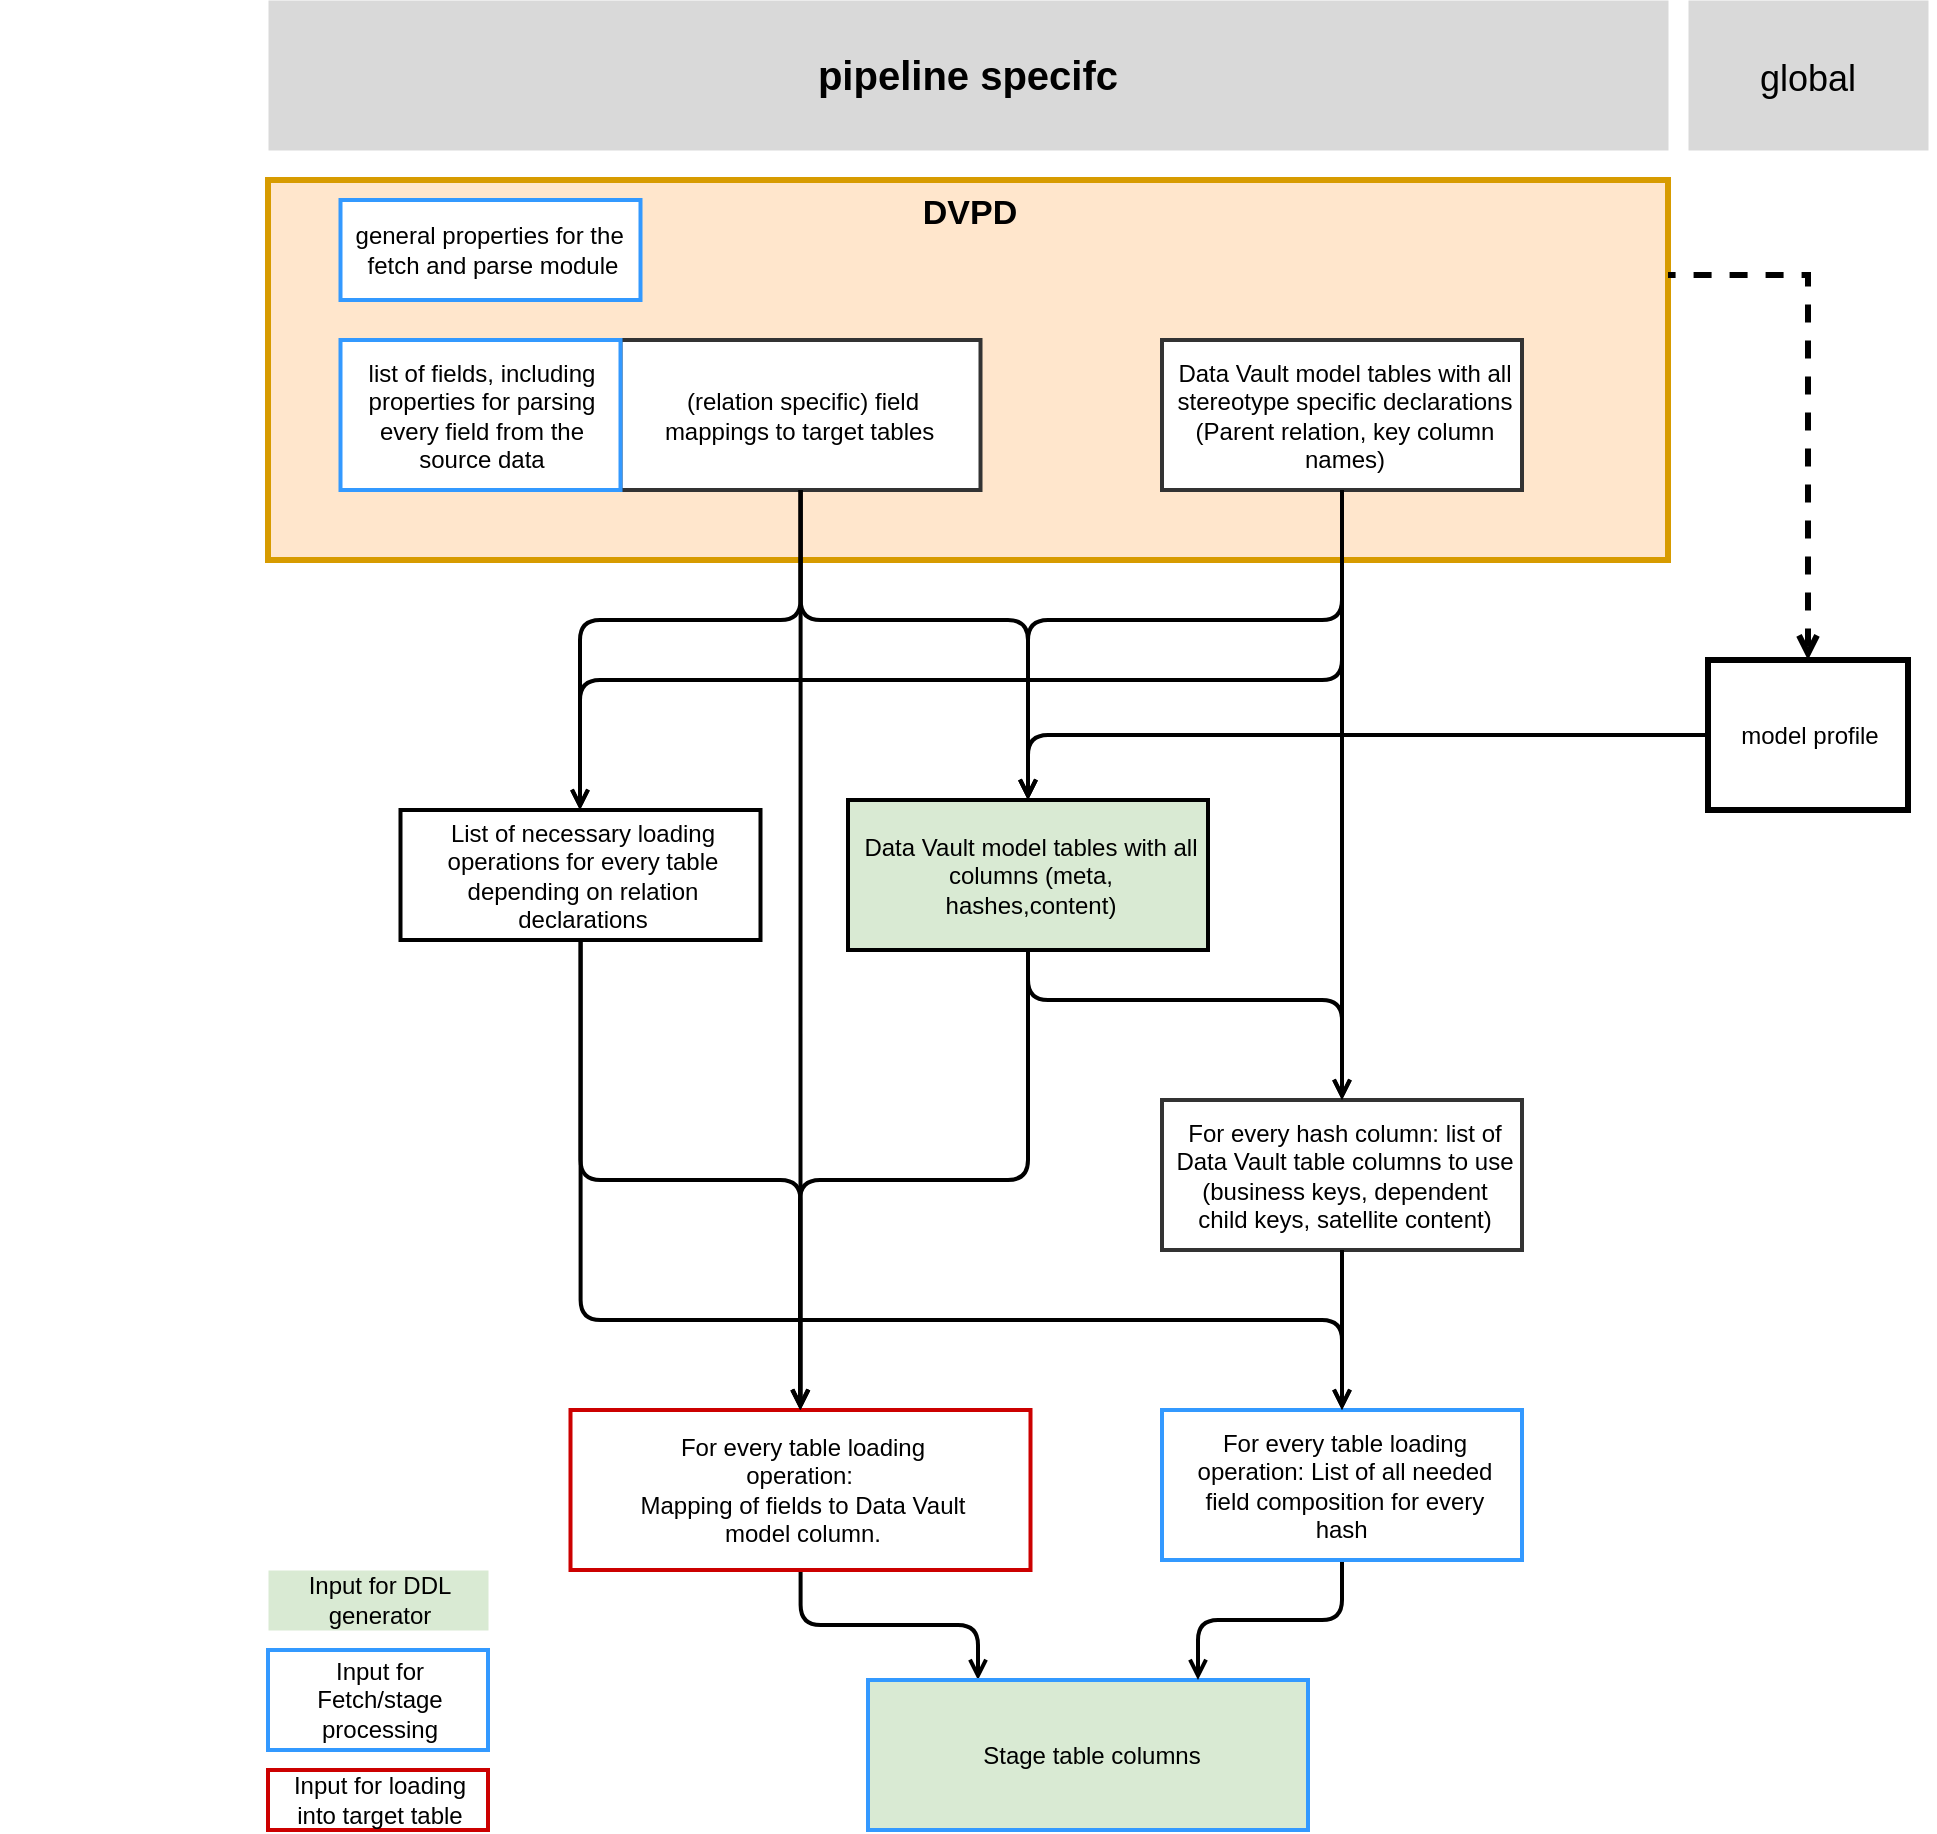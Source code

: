 <mxfile version="21.6.1" type="device">
  <diagram id="vNLIBaDfy6V9ff-0SzCh" name="Seite-1">
    <mxGraphModel dx="1356" dy="868" grid="1" gridSize="10" guides="1" tooltips="1" connect="1" arrows="1" fold="1" page="1" pageScale="1" pageWidth="827" pageHeight="1169" background="#FFFFFF" math="0" shadow="0">
      <root>
        <mxCell id="0" />
        <mxCell id="2" value="Layer 0" parent="0" />
        <mxCell id="3" value="&lt;div style=&quot;width: 93px; height: auto; word-break: break-word; font-size: 17px;&quot;&gt;&lt;div align=&quot;center&quot; style=&quot;font-size: 17px;&quot;&gt;&lt;span style=&quot;font-family: Arial; font-size: 17px; text-decoration: none; line-height: 0;&quot;&gt;&lt;span style=&quot;text-decoration: none; line-height: 14px; font-size: 17px;&quot; class=&quot;&quot;&gt;DVPD&lt;/span&gt;&lt;/span&gt;&lt;/div&gt;&lt;/div&gt;" style="shape=rect;shadow=0;strokeWidth=3;fillColor=#ffe6cc;strokeColor=#d79b00;opacity=100.0;html=1;nl2Br=0;verticalAlign=top;align=center;spacingLeft=2.0;spacingRight=0;whiteSpace=wrap;gliffyId=0;fontSize=17;fontStyle=1" parent="2" vertex="1">
          <mxGeometry x="200" y="160" width="700" height="190" as="geometry" />
        </mxCell>
        <mxCell id="4" value="&lt;div style=&quot;width: 169.8px;height:auto;word-break: break-word;&quot;&gt;&lt;div align=&quot;center&quot;&gt;&lt;font face=&quot;Arial&quot;&gt;(relation specific) field mappings to target tables&amp;nbsp;&lt;/font&gt;&lt;/div&gt;&lt;/div&gt;" style="shape=rect;shadow=0;strokeWidth=2;fillColor=#FFFFFF;strokeColor=#333333;opacity=100.0;html=1;nl2Br=0;verticalAlign=middle;align=center;spacingLeft=3.6;spacingRight=0;whiteSpace=wrap;gliffyId=5;" parent="2" vertex="1">
          <mxGeometry x="376.25" y="240" width="180" height="75" as="geometry" />
        </mxCell>
        <mxCell id="5" value="&lt;div style=&quot;width: 131.4px;height:auto;word-break: break-word;&quot;&gt;&lt;div align=&quot;center&quot;&gt;&lt;span style=&quot;font-family: Arial; font-size: 12px; line-height: 14px;&quot;&gt;list of fields, including properties for parsing every field from the source data&lt;/span&gt;&lt;/div&gt;&lt;/div&gt;" style="shape=rect;shadow=0;strokeWidth=2;fillColor=#FFFFFF;strokeColor=#3399FF;opacity=100.0;html=1;nl2Br=0;verticalAlign=middle;align=center;spacingLeft=2.8;spacingRight=0;whiteSpace=wrap;gliffyId=62;" parent="2" vertex="1">
          <mxGeometry x="236.25" y="240" width="140" height="75" as="geometry" />
        </mxCell>
        <mxCell id="6" value="&lt;div style=&quot;width: 141.0px;height:auto;word-break: break-word;&quot;&gt;&lt;div align=&quot;center&quot;&gt;&lt;span style=&quot;font-family: Arial; font-size: 12px; line-height: 14px;&quot;&gt;general properties for the&amp;nbsp; fetch and parse module&lt;/span&gt;&lt;/div&gt;&lt;/div&gt;" style="shape=rect;shadow=0;strokeWidth=2;fillColor=#FFFFFF;strokeColor=#3399FF;opacity=100.0;html=1;nl2Br=0;verticalAlign=middle;align=center;spacingLeft=3.0;spacingRight=0;whiteSpace=wrap;gliffyId=67;" parent="2" vertex="1">
          <mxGeometry x="236.25" y="170" width="150" height="50" as="geometry" />
        </mxCell>
        <mxCell id="7" value="&lt;div style=&quot;width: 169.8px;height:auto;word-break: break-word;&quot;&gt;&lt;div align=&quot;center&quot;&gt;&lt;font face=&quot;Arial&quot;&gt;Data Vault model tables with all stereotype specific declarations (Parent relation, key column names)&lt;/font&gt;&lt;/div&gt;&lt;/div&gt;" style="shape=rect;shadow=0;strokeWidth=2;fillColor=#FFFFFF;strokeColor=#333333;opacity=100.0;html=1;nl2Br=0;verticalAlign=middle;align=center;spacingLeft=3.6;spacingRight=0;whiteSpace=wrap;gliffyId=7;" parent="2" vertex="1">
          <mxGeometry x="647" y="240" width="180" height="75" as="geometry" />
        </mxCell>
        <mxCell id="8" value="&lt;div style=&quot;width: 169.8px;height:auto;word-break: break-word;&quot;&gt;&lt;div align=&quot;center&quot;&gt;&lt;font face=&quot;Arial&quot;&gt;Data Vault model tables with all columns (meta, hashes,content)&lt;/font&gt;&lt;/div&gt;&lt;/div&gt;" style="shape=rect;shadow=0;strokeWidth=2;fillColor=#d9ead3;strokeColor=#000000;opacity=100.0;html=1;nl2Br=0;verticalAlign=middle;align=center;spacingLeft=3.6;spacingRight=0;whiteSpace=wrap;gliffyId=13;" parent="2" vertex="1">
          <mxGeometry x="490" y="470" width="180" height="75" as="geometry" />
        </mxCell>
        <mxCell id="9" value="&lt;div style=&quot;width: 102.6px;height:auto;word-break: break-word;&quot;&gt;&lt;div align=&quot;center&quot;&gt;&lt;span style=&quot;font-family: Arial; font-size: 12px; line-height: 14px;&quot;&gt;Input for DDL generator&lt;span style=&quot;text-decoration: none; line-height: normal;&quot;&gt;&lt;br&gt;&lt;/span&gt;&lt;/span&gt;&lt;/div&gt;&lt;/div&gt;" style="shape=rect;shadow=0;strokeWidth=0;strokeColor=none;fillColor=#d9ead3;opacity=100.0;html=1;nl2Br=0;verticalAlign=middle;align=center;spacingLeft=2.2;spacingRight=0;whiteSpace=wrap;gliffyId=51;" parent="2" vertex="1">
          <mxGeometry x="200" y="855" width="110" height="30" as="geometry" />
        </mxCell>
        <mxCell id="10" value="&lt;div style=&quot;width: 102.6px;height:auto;word-break: break-word;&quot;&gt;&lt;div align=&quot;center&quot;&gt;&lt;span style=&quot;font-family: Arial; font-size: 12px; line-height: 14px;&quot;&gt;Input for Fetch/stage processing&lt;span style=&quot;text-decoration: none; line-height: normal;&quot;&gt;&lt;br&gt;&lt;/span&gt;&lt;/span&gt;&lt;/div&gt;&lt;/div&gt;" style="shape=rect;shadow=0;strokeWidth=2;fillColor=#FFFFFF;strokeColor=#3399FF;opacity=100.0;html=1;nl2Br=0;verticalAlign=middle;align=center;spacingLeft=2.2;spacingRight=0;whiteSpace=wrap;gliffyId=53;" parent="2" vertex="1">
          <mxGeometry x="200" y="895" width="110" height="50" as="geometry" />
        </mxCell>
        <mxCell id="11" value="&lt;div style=&quot;width: 966.6px;height:auto;word-break: break-word;&quot;&gt;&lt;div align=&quot;center&quot;&gt;&lt;span style=&quot;font-family: Arial; font-size: 20px; text-decoration: none; font-weight: bold; line-height: 0;&quot;&gt;&lt;span style=&quot;text-decoration: none; line-height: 22.75px;&quot;&gt;pipeline specifc&lt;/span&gt;&lt;/span&gt;&lt;/div&gt;&lt;/div&gt;" style="shape=rect;shadow=0;strokeWidth=0;strokeColor=none;fillColor=#d9d9d9;opacity=100.0;rotation=0;html=1;nl2Br=0;verticalAlign=middle;align=center;spacingLeft=0;spacingRight=0;whiteSpace=wrap;gliffyId=65;" parent="2" vertex="1">
          <mxGeometry x="200" y="70" width="700" height="75" as="geometry" />
        </mxCell>
        <mxCell id="12" value="&lt;div style=&quot;width: 102.6px;height:auto;word-break: break-word;&quot;&gt;&lt;div align=&quot;center&quot;&gt;&lt;span style=&quot;font-family: Arial; font-size: 12px; line-height: 14px;&quot;&gt;Input for loading into target table&lt;span style=&quot;text-decoration: none; line-height: normal;&quot;&gt;&lt;br&gt;&lt;/span&gt;&lt;/span&gt;&lt;/div&gt;&lt;/div&gt;" style="shape=rect;shadow=0;strokeWidth=2;fillColor=#FFFFFF;strokeColor=#CC0000;opacity=100.0;html=1;nl2Br=0;verticalAlign=middle;align=center;spacingLeft=2.2;spacingRight=0;whiteSpace=wrap;gliffyId=57;" parent="2" vertex="1">
          <mxGeometry x="200" y="955" width="110" height="30" as="geometry" />
        </mxCell>
        <mxCell id="13" value="&lt;div style=&quot;width: 169.8px;height:auto;word-break: break-word;&quot;&gt;&lt;div align=&quot;center&quot;&gt;&lt;span style=&quot;font-family: Arial; font-size: 12px; text-decoration: none; line-height: 0;&quot;&gt;&lt;span style=&quot;text-decoration: none; line-height: 14px;&quot;&gt;For every hash column: list of Data Vault table columns to use&lt;/span&gt;&lt;/span&gt;&lt;/div&gt;&lt;div align=&quot;center&quot;&gt;&lt;span style=&quot;font-family: Arial; font-size: 12px; text-decoration: none; line-height: 0;&quot;&gt;&lt;span style=&quot;text-decoration: none; line-height: 14px;&quot;&gt;(business keys, dependent child keys, satellite content)&lt;/span&gt;&lt;/span&gt;&lt;/div&gt;&lt;/div&gt;" style="shape=rect;shadow=0;strokeWidth=2;fillColor=#FFFFFF;strokeColor=#333333;opacity=100.0;html=1;nl2Br=0;verticalAlign=middle;align=center;spacingLeft=3.6;spacingRight=0;whiteSpace=wrap;gliffyId=17;" parent="2" vertex="1">
          <mxGeometry x="647" y="620" width="180" height="75" as="geometry" />
        </mxCell>
        <mxCell id="14" value="&lt;div style=&quot;width: 169.8px;height:auto;word-break: break-word;&quot;&gt;&lt;div align=&quot;center&quot;&gt;&lt;span style=&quot;font-family: Arial; font-size: 12px; text-decoration: none; line-height: 0;&quot;&gt;&lt;span style=&quot;text-decoration: none; line-height: 14px;&quot;&gt;List of necessary loading operations for every table depending on relation&lt;/span&gt;&lt;/span&gt;&lt;/div&gt;&lt;div align=&quot;center&quot;&gt;&lt;span style=&quot;font-family: Arial; font-size: 12px; text-decoration: none; line-height: 0;&quot;&gt;&lt;span style=&quot;text-decoration: none; line-height: 14px;&quot;&gt;declarations&lt;/span&gt;&lt;/span&gt;&lt;/div&gt;&lt;/div&gt;" style="shape=rect;shadow=0;strokeWidth=2;fillColor=#FFFFFF;strokeColor=#000000;opacity=100.0;html=1;nl2Br=0;verticalAlign=middle;align=center;spacingLeft=3.6;spacingRight=0;whiteSpace=wrap;gliffyId=24;" parent="2" vertex="1">
          <mxGeometry x="266.25" y="475" width="180" height="65" as="geometry" />
        </mxCell>
        <mxCell id="Gl26JLkWMYPqlJ2-tYro-34" style="edgeStyle=orthogonalEdgeStyle;shape=filledEdge;rounded=1;orthogonalLoop=1;jettySize=auto;html=1;entryX=0.25;entryY=0;entryDx=0;entryDy=0;labelBackgroundColor=default;strokeColor=#000000;strokeWidth=2;fontFamily=Helvetica;fontSize=11;fontColor=default;startArrow=none;startFill=0;endArrow=open;endFill=0;startSize=6;endSize=6;fillColor=none;" parent="2" source="15" target="16" edge="1">
          <mxGeometry relative="1" as="geometry" />
        </mxCell>
        <mxCell id="15" value="&lt;div style=&quot;width: 169.8px;height:auto;word-break: break-word;&quot;&gt;&lt;div align=&quot;center&quot;&gt;&lt;span style=&quot;font-family: Arial; font-size: 12px; text-decoration: none; line-height: 0;&quot;&gt;&lt;span style=&quot;text-decoration: none; line-height: 14px;&quot;&gt;For every table loading operation:&amp;nbsp;&lt;/span&gt;&lt;/span&gt;&lt;/div&gt;&lt;div align=&quot;center&quot;&gt;&lt;span style=&quot;font-family: Arial; font-size: 12px; text-decoration: none; line-height: 0;&quot;&gt;&lt;span style=&quot;text-decoration: none; line-height: 14px;&quot;&gt;Mapping of fields to Data Vault model column.&lt;/span&gt;&lt;/span&gt;&lt;/div&gt;&lt;/div&gt;" style="shape=rect;shadow=0;strokeWidth=2;fillColor=#FFFFFF;strokeColor=#CC0000;opacity=100.0;html=1;nl2Br=0;verticalAlign=middle;align=center;spacingLeft=3.6;spacingRight=0;whiteSpace=wrap;gliffyId=31;" parent="2" vertex="1">
          <mxGeometry x="351.25" y="775" width="230" height="80" as="geometry" />
        </mxCell>
        <mxCell id="16" value="&lt;div style=&quot;width: 208.2px;height:auto;word-break: break-word;&quot;&gt;&lt;div align=&quot;center&quot;&gt;&lt;span style=&quot;font-family: Arial; font-size: 12px; line-height: 14px;&quot;&gt;Stage table columns&lt;/span&gt;&lt;/div&gt;&lt;/div&gt;" style="shape=rect;shadow=0;strokeWidth=2;fillColor=#d9ead3;strokeColor=#3399FF;opacity=100.0;html=1;nl2Br=0;verticalAlign=middle;align=center;spacingLeft=4.4;spacingRight=0;whiteSpace=wrap;gliffyId=44;" parent="2" vertex="1">
          <mxGeometry x="500" y="910" width="220" height="75" as="geometry" />
        </mxCell>
        <mxCell id="Gl26JLkWMYPqlJ2-tYro-35" style="edgeStyle=orthogonalEdgeStyle;shape=filledEdge;rounded=1;orthogonalLoop=1;jettySize=auto;html=1;entryX=0.75;entryY=0;entryDx=0;entryDy=0;labelBackgroundColor=default;strokeColor=#000000;strokeWidth=2;fontFamily=Helvetica;fontSize=11;fontColor=default;startArrow=none;startFill=0;endArrow=open;endFill=0;startSize=6;endSize=6;fillColor=none;" parent="2" source="17" target="16" edge="1">
          <mxGeometry relative="1" as="geometry" />
        </mxCell>
        <mxCell id="17" value="&lt;div style=&quot;width: 169.8px;height:auto;word-break: break-word;&quot;&gt;&lt;div align=&quot;center&quot;&gt;&lt;font face=&quot;Arial&quot;&gt;For every table loading operation: List of all needed field composition for every hash&amp;nbsp;&lt;/font&gt;&lt;/div&gt;&lt;/div&gt;" style="shape=rect;shadow=0;strokeWidth=2;fillColor=#FFFFFF;strokeColor=#3399FF;opacity=100.0;html=1;nl2Br=0;verticalAlign=middle;align=center;spacingLeft=3.6;spacingRight=0;whiteSpace=wrap;gliffyId=48;" parent="2" vertex="1">
          <mxGeometry x="647" y="775" width="180" height="75" as="geometry" />
        </mxCell>
        <mxCell id="22" style="shape=filledEdge;strokeWidth=2;strokeColor=#000000;fillColor=none;startArrow=none;startFill=0;startSize=6;endArrow=open;endFill=0;endSize=6;rounded=1;gliffyId=15;edgeStyle=orthogonalEdgeStyle;" parent="2" source="7" target="8" edge="1">
          <mxGeometry width="5" height="192" relative="1" as="geometry">
            <Array as="points">
              <mxPoint x="737" y="380" />
              <mxPoint x="580" y="380" />
            </Array>
          </mxGeometry>
        </mxCell>
        <mxCell id="23" style="shape=filledEdge;strokeWidth=2;strokeColor=#000000;fillColor=none;startArrow=none;startFill=0;startSize=6;endArrow=open;endFill=0;endSize=6;rounded=1;gliffyId=16;edgeStyle=orthogonalEdgeStyle;" parent="2" source="4" target="8" edge="1">
          <mxGeometry width="5" height="192" relative="1" as="geometry">
            <Array as="points">
              <mxPoint x="466" y="380" />
              <mxPoint x="580" y="380" />
            </Array>
          </mxGeometry>
        </mxCell>
        <mxCell id="24" style="shape=filledEdge;strokeWidth=2;strokeColor=#000000;fillColor=none;startArrow=none;startFill=0;startSize=6;endArrow=open;endFill=0;endSize=6;rounded=1;gliffyId=19;edgeStyle=orthogonalEdgeStyle;" parent="2" source="8" target="13" edge="1">
          <mxGeometry width="5" height="192" relative="1" as="geometry">
            <Array as="points">
              <mxPoint x="580" y="570" />
              <mxPoint x="737" y="570" />
            </Array>
          </mxGeometry>
        </mxCell>
        <mxCell id="25" style="shape=filledEdge;strokeWidth=2;strokeColor=#000000;fillColor=none;startArrow=none;startFill=0;startSize=6;endArrow=open;endFill=0;endSize=6;rounded=1;gliffyId=20;edgeStyle=orthogonalEdgeStyle;" parent="2" source="7" target="13" edge="1">
          <mxGeometry width="5" height="192" relative="1" as="geometry">
            <Array as="points">
              <mxPoint x="737" y="470" />
              <mxPoint x="737" y="470" />
            </Array>
          </mxGeometry>
        </mxCell>
        <mxCell id="26" style="shape=filledEdge;strokeWidth=2;strokeColor=#000000;fillColor=none;startArrow=none;startFill=0;startSize=6;endArrow=open;endFill=0;endSize=6;rounded=1;gliffyId=27;edgeStyle=orthogonalEdgeStyle;" parent="2" source="4" target="14" edge="1">
          <mxGeometry width="5" height="192" relative="1" as="geometry">
            <Array as="points">
              <mxPoint x="466" y="380" />
              <mxPoint x="356" y="380" />
            </Array>
          </mxGeometry>
        </mxCell>
        <mxCell id="27" style="shape=filledEdge;strokeWidth=2;strokeColor=#000000;fillColor=none;startArrow=none;startFill=0;startSize=6;endArrow=open;endFill=0;endSize=6;rounded=1;gliffyId=29;edgeStyle=orthogonalEdgeStyle;" parent="2" source="7" target="14" edge="1">
          <mxGeometry width="5" height="192" relative="1" as="geometry">
            <Array as="points">
              <mxPoint x="737" y="410" />
              <mxPoint x="356" y="410" />
            </Array>
          </mxGeometry>
        </mxCell>
        <mxCell id="28" style="shape=filledEdge;strokeWidth=2;strokeColor=#000000;fillColor=none;startArrow=none;startFill=0;startSize=6;endArrow=open;endFill=0;endSize=6;rounded=1;gliffyId=33;edgeStyle=orthogonalEdgeStyle;" parent="2" source="14" target="15" edge="1">
          <mxGeometry width="5" height="192" relative="1" as="geometry">
            <Array as="points">
              <mxPoint x="356.25" y="575" />
              <mxPoint x="356.25" y="660" />
              <mxPoint x="466.25" y="660" />
              <mxPoint x="466.25" y="700" />
            </Array>
          </mxGeometry>
        </mxCell>
        <mxCell id="29" style="shape=filledEdge;strokeWidth=2;strokeColor=#000000;fillColor=none;startArrow=none;startFill=0;startSize=6;endArrow=open;endFill=0;endSize=6;rounded=1;gliffyId=35;edgeStyle=orthogonalEdgeStyle;" parent="2" source="4" target="15" edge="1">
          <mxGeometry width="5" height="192" relative="1" as="geometry">
            <Array as="points">
              <mxPoint x="466.25" y="390" />
              <mxPoint x="466.25" y="493.347" />
              <mxPoint x="466.25" y="596.694" />
              <mxPoint x="466.25" y="700.04" />
            </Array>
          </mxGeometry>
        </mxCell>
        <mxCell id="30" style="shape=filledEdge;strokeWidth=2;strokeColor=#000000;fillColor=none;startArrow=none;startFill=0;startSize=6;endArrow=open;endFill=0;endSize=6;rounded=1;gliffyId=37;edgeStyle=orthogonalEdgeStyle;" parent="2" source="8" target="15" edge="1">
          <mxGeometry width="5" height="192" relative="1" as="geometry">
            <Array as="points">
              <mxPoint x="580" y="660" />
              <mxPoint x="466" y="660" />
            </Array>
          </mxGeometry>
        </mxCell>
        <mxCell id="32" style="shape=filledEdge;strokeWidth=2;strokeColor=#000000;fillColor=none;startArrow=none;startFill=0;startSize=6;endArrow=open;endFill=0;endSize=6;rounded=1;gliffyId=47;edgeStyle=orthogonalEdgeStyle;" parent="2" source="13" target="17" edge="1">
          <mxGeometry width="5" height="192" relative="1" as="geometry" />
        </mxCell>
        <mxCell id="NpN65zklDhgpVr-dGM9f-34" style="edgeStyle=orthogonalEdgeStyle;rounded=0;orthogonalLoop=1;jettySize=auto;html=1;entryX=1;entryY=0.25;entryDx=0;entryDy=0;endArrow=none;endFill=0;dashed=1;startArrow=open;startFill=0;strokeWidth=3;" parent="2" source="NpN65zklDhgpVr-dGM9f-33" target="3" edge="1">
          <mxGeometry relative="1" as="geometry">
            <Array as="points">
              <mxPoint x="970" y="208" />
            </Array>
          </mxGeometry>
        </mxCell>
        <mxCell id="NpN65zklDhgpVr-dGM9f-33" value="&lt;div style=&quot;width: 93.0px;height:auto;word-break: break-word;&quot;&gt;&lt;div align=&quot;center&quot;&gt;&lt;font face=&quot;Arial&quot;&gt;model profile&lt;/font&gt;&lt;/div&gt;&lt;/div&gt;" style="shape=rect;shadow=0;strokeWidth=3;fillColor=#FFFFFF;strokeColor=#000000;opacity=100.0;html=1;nl2Br=0;verticalAlign=middle;align=center;spacingLeft=2.0;spacingRight=0;whiteSpace=wrap;gliffyId=0;" parent="2" vertex="1">
          <mxGeometry x="920" y="400" width="100" height="75" as="geometry" />
        </mxCell>
        <mxCell id="5ljOtFP8lKzOFH9_YUSK-33" style="shape=filledEdge;strokeWidth=2;strokeColor=#000000;fillColor=none;startArrow=none;startFill=0;startSize=6;endArrow=open;endFill=0;endSize=6;rounded=1;gliffyId=11;edgeStyle=orthogonalEdgeStyle;entryX=0.5;entryY=0;entryDx=0;entryDy=0;" parent="2" source="NpN65zklDhgpVr-dGM9f-33" target="8" edge="1">
          <mxGeometry width="5" height="192" relative="1" as="geometry">
            <mxPoint x="476.25" y="245" as="sourcePoint" />
            <mxPoint x="646.25" y="530" as="targetPoint" />
          </mxGeometry>
        </mxCell>
        <mxCell id="5ljOtFP8lKzOFH9_YUSK-35" value="global" style="shape=rect;shadow=0;strokeWidth=0;strokeColor=none;fillColor=#d9d9d9;opacity=100.0;rotation=0;nl2Br=0;verticalAlign=middle;align=center;spacingLeft=0;spacingRight=0;gliffyId=65;fontSize=18;labelPosition=center;verticalLabelPosition=middle;" parent="2" vertex="1">
          <mxGeometry x="910" y="70" width="120" height="75" as="geometry" />
        </mxCell>
        <mxCell id="Gl26JLkWMYPqlJ2-tYro-33" style="shape=filledEdge;strokeWidth=2;strokeColor=#000000;fillColor=none;startArrow=none;startFill=0;startSize=6;endArrow=open;endFill=0;endSize=6;rounded=1;gliffyId=33;edgeStyle=orthogonalEdgeStyle;entryX=0.5;entryY=0;entryDx=0;entryDy=0;" parent="2" source="14" target="17" edge="1">
          <mxGeometry width="5" height="192" relative="1" as="geometry">
            <Array as="points">
              <mxPoint x="356" y="730" />
              <mxPoint x="737" y="730" />
            </Array>
            <mxPoint x="366" y="550" as="sourcePoint" />
            <mxPoint x="476" y="810" as="targetPoint" />
          </mxGeometry>
        </mxCell>
      </root>
    </mxGraphModel>
  </diagram>
</mxfile>
